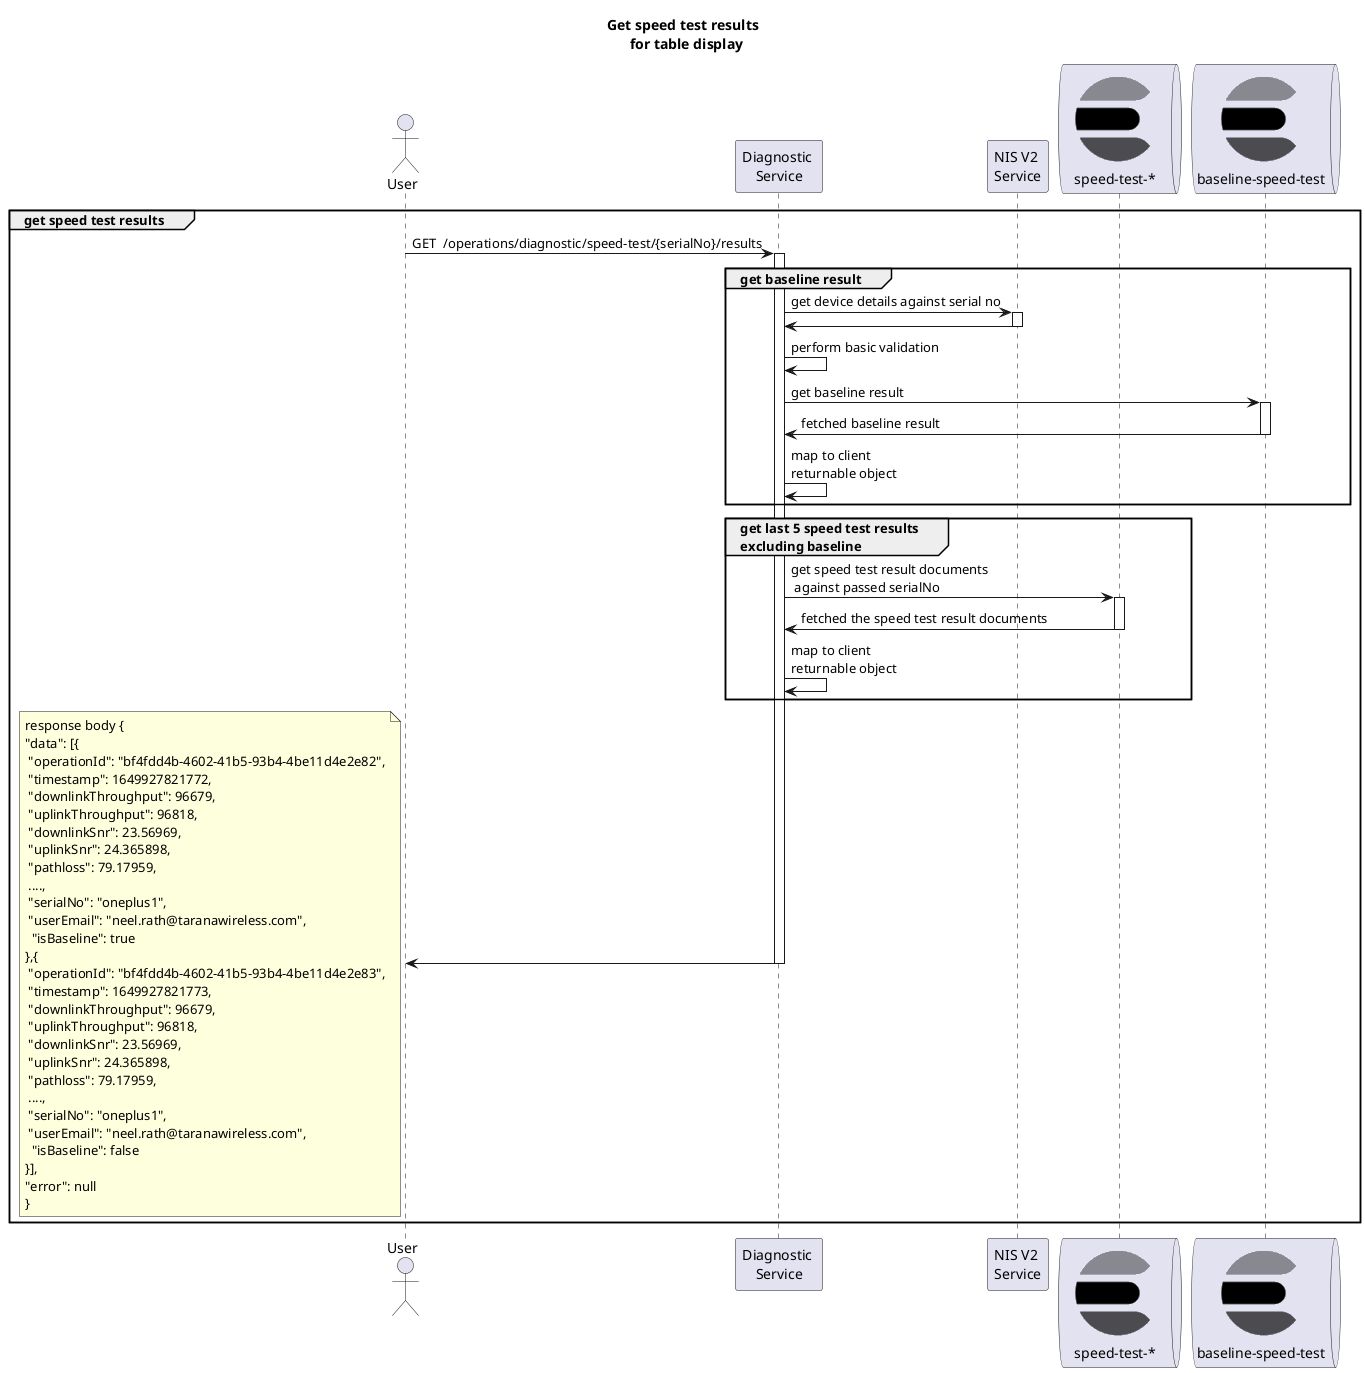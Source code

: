 @startuml

!include <elastic/elasticsearch/elasticsearch>

title Get speed test results \n for table display

actor "User" as user
participant "Diagnostic \nService" as ds
participant "NIS V2 \nService" as nis
queue "<$elasticsearch> \nspeed-test-*" as index1
queue "<$elasticsearch> \nbaseline-speed-test" as index2

group get speed test results
	user -> ds ++: GET  /operations/diagnostic/speed-test/{serialNo}/results
	group get baseline result
		ds -> nis ++ : get device details against serial no
		nis -> ds --
		ds -> ds : perform basic validation
		ds -> index2 ++ : get baseline result
		index2 -> ds -- : fetched baseline result
		ds -> ds : map to client\nreturnable object
	end
	group get last 5 speed test results\nexcluding baseline
		ds -> index1 ++ : get speed test result documents\n against passed serialNo
		index1 -> ds -- : fetched the speed test result documents
		ds -> ds : map to client\nreturnable object
	end
	ds -> user --
	note left: response body {\n"data": [{\n "operationId": "bf4fdd4b-4602-41b5-93b4-4be11d4e2e82",\n "timestamp": 1649927821772,\n "downlinkThroughput": 96679,\n "uplinkThroughput": 96818,\n "downlinkSnr": 23.56969,\n "uplinkSnr": 24.365898,\n "pathloss": 79.17959,\n ....,\n "serialNo": "oneplus1",\n "userEmail": "neel.rath@taranawireless.com",\n  "isBaseline": true\n},{\n "operationId": "bf4fdd4b-4602-41b5-93b4-4be11d4e2e83",\n "timestamp": 1649927821773,\n "downlinkThroughput": 96679,\n "uplinkThroughput": 96818,\n "downlinkSnr": 23.56969,\n "uplinkSnr": 24.365898,\n "pathloss": 79.17959,\n ....,\n "serialNo": "oneplus1",\n "userEmail": "neel.rath@taranawireless.com",\n  "isBaseline": false\n}],\n"error": null\n}
end

@enduml